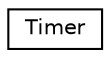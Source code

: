 digraph "Graphical Class Hierarchy"
{
 // LATEX_PDF_SIZE
  edge [fontname="Helvetica",fontsize="10",labelfontname="Helvetica",labelfontsize="10"];
  node [fontname="Helvetica",fontsize="10",shape=record];
  rankdir="LR";
  Node0 [label="Timer",height=0.2,width=0.4,color="black", fillcolor="white", style="filled",URL="$classTimer.html",tooltip=" "];
}
